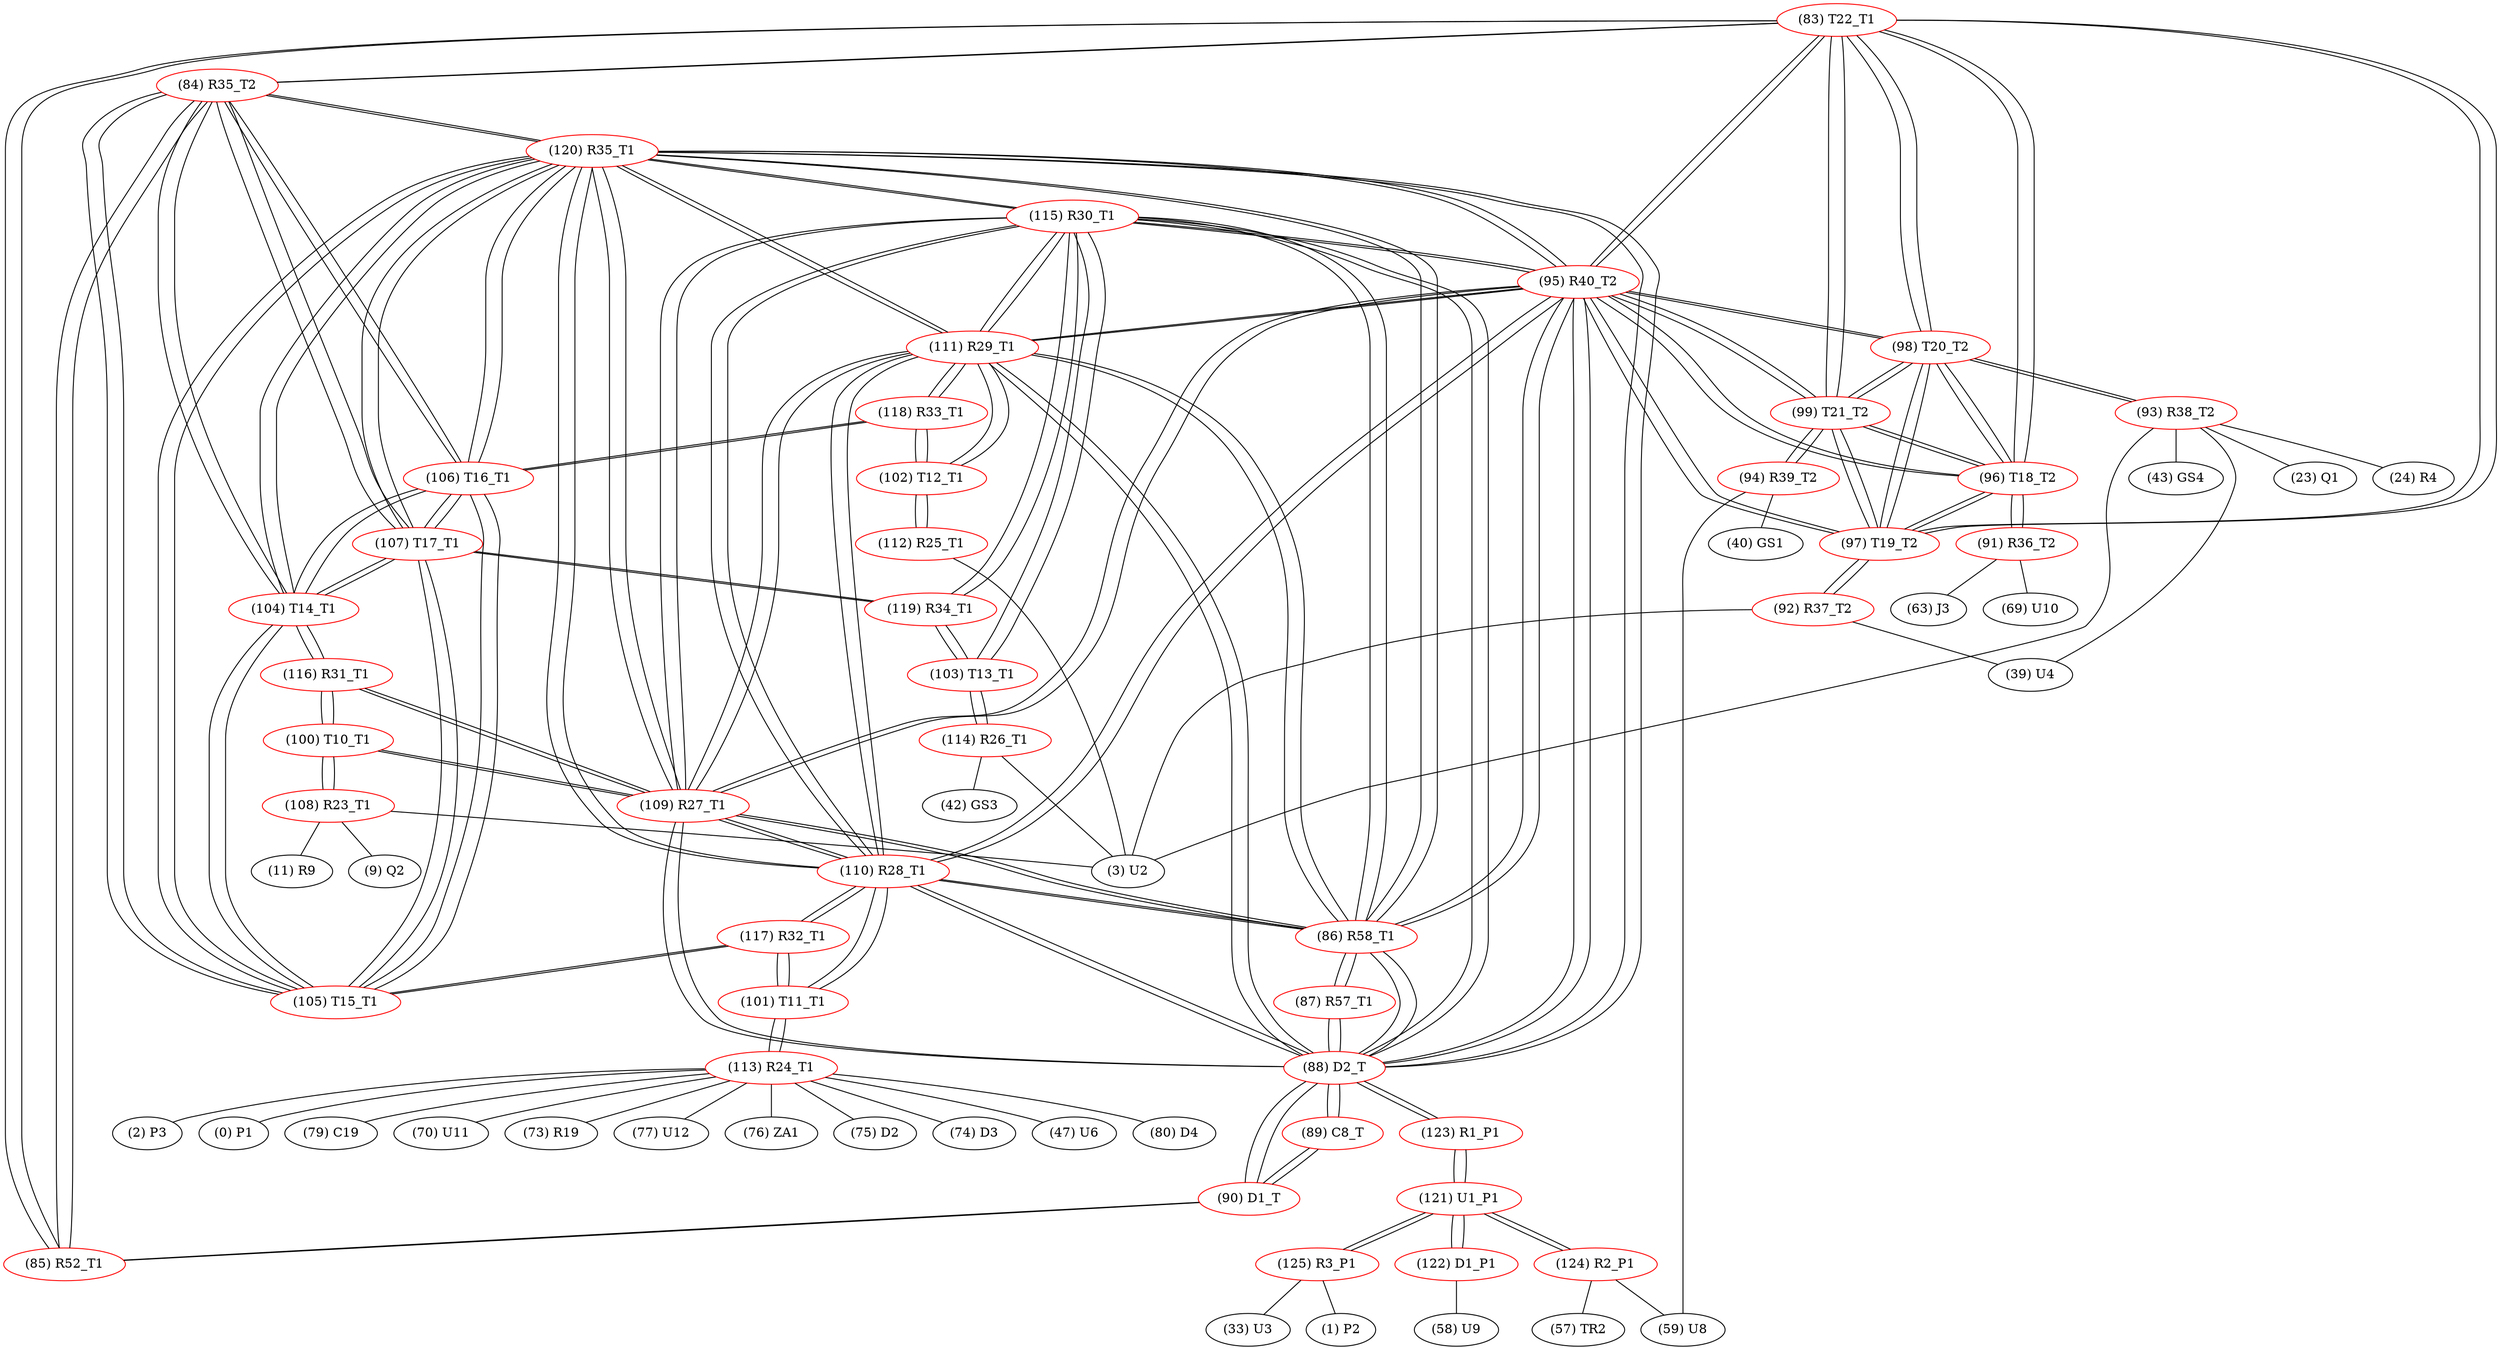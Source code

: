 graph {
	83 [label="(83) T22_T1" color=red]
	84 [label="(84) R35_T2"]
	85 [label="(85) R52_T1"]
	98 [label="(98) T20_T2"]
	99 [label="(99) T21_T2"]
	97 [label="(97) T19_T2"]
	95 [label="(95) R40_T2"]
	96 [label="(96) T18_T2"]
	84 [label="(84) R35_T2" color=red]
	85 [label="(85) R52_T1"]
	83 [label="(83) T22_T1"]
	104 [label="(104) T14_T1"]
	105 [label="(105) T15_T1"]
	107 [label="(107) T17_T1"]
	106 [label="(106) T16_T1"]
	120 [label="(120) R35_T1"]
	85 [label="(85) R52_T1" color=red]
	90 [label="(90) D1_T"]
	84 [label="(84) R35_T2"]
	83 [label="(83) T22_T1"]
	86 [label="(86) R58_T1" color=red]
	88 [label="(88) D2_T"]
	95 [label="(95) R40_T2"]
	109 [label="(109) R27_T1"]
	110 [label="(110) R28_T1"]
	111 [label="(111) R29_T1"]
	115 [label="(115) R30_T1"]
	120 [label="(120) R35_T1"]
	87 [label="(87) R57_T1"]
	87 [label="(87) R57_T1" color=red]
	88 [label="(88) D2_T"]
	86 [label="(86) R58_T1"]
	88 [label="(88) D2_T" color=red]
	86 [label="(86) R58_T1"]
	95 [label="(95) R40_T2"]
	109 [label="(109) R27_T1"]
	110 [label="(110) R28_T1"]
	111 [label="(111) R29_T1"]
	115 [label="(115) R30_T1"]
	120 [label="(120) R35_T1"]
	90 [label="(90) D1_T"]
	89 [label="(89) C8_T"]
	87 [label="(87) R57_T1"]
	123 [label="(123) R1_P1"]
	89 [label="(89) C8_T" color=red]
	90 [label="(90) D1_T"]
	88 [label="(88) D2_T"]
	90 [label="(90) D1_T" color=red]
	88 [label="(88) D2_T"]
	89 [label="(89) C8_T"]
	85 [label="(85) R52_T1"]
	91 [label="(91) R36_T2" color=red]
	63 [label="(63) J3"]
	69 [label="(69) U10"]
	96 [label="(96) T18_T2"]
	92 [label="(92) R37_T2" color=red]
	39 [label="(39) U4"]
	3 [label="(3) U2"]
	97 [label="(97) T19_T2"]
	93 [label="(93) R38_T2" color=red]
	23 [label="(23) Q1"]
	24 [label="(24) R4"]
	3 [label="(3) U2"]
	39 [label="(39) U4"]
	43 [label="(43) GS4"]
	98 [label="(98) T20_T2"]
	94 [label="(94) R39_T2" color=red]
	59 [label="(59) U8"]
	40 [label="(40) GS1"]
	99 [label="(99) T21_T2"]
	95 [label="(95) R40_T2" color=red]
	88 [label="(88) D2_T"]
	86 [label="(86) R58_T1"]
	109 [label="(109) R27_T1"]
	110 [label="(110) R28_T1"]
	111 [label="(111) R29_T1"]
	115 [label="(115) R30_T1"]
	120 [label="(120) R35_T1"]
	98 [label="(98) T20_T2"]
	99 [label="(99) T21_T2"]
	97 [label="(97) T19_T2"]
	83 [label="(83) T22_T1"]
	96 [label="(96) T18_T2"]
	96 [label="(96) T18_T2" color=red]
	98 [label="(98) T20_T2"]
	99 [label="(99) T21_T2"]
	97 [label="(97) T19_T2"]
	95 [label="(95) R40_T2"]
	83 [label="(83) T22_T1"]
	91 [label="(91) R36_T2"]
	97 [label="(97) T19_T2" color=red]
	98 [label="(98) T20_T2"]
	99 [label="(99) T21_T2"]
	95 [label="(95) R40_T2"]
	83 [label="(83) T22_T1"]
	96 [label="(96) T18_T2"]
	92 [label="(92) R37_T2"]
	98 [label="(98) T20_T2" color=red]
	99 [label="(99) T21_T2"]
	97 [label="(97) T19_T2"]
	95 [label="(95) R40_T2"]
	83 [label="(83) T22_T1"]
	96 [label="(96) T18_T2"]
	93 [label="(93) R38_T2"]
	99 [label="(99) T21_T2" color=red]
	98 [label="(98) T20_T2"]
	97 [label="(97) T19_T2"]
	95 [label="(95) R40_T2"]
	83 [label="(83) T22_T1"]
	96 [label="(96) T18_T2"]
	94 [label="(94) R39_T2"]
	100 [label="(100) T10_T1" color=red]
	108 [label="(108) R23_T1"]
	116 [label="(116) R31_T1"]
	109 [label="(109) R27_T1"]
	101 [label="(101) T11_T1" color=red]
	113 [label="(113) R24_T1"]
	117 [label="(117) R32_T1"]
	110 [label="(110) R28_T1"]
	102 [label="(102) T12_T1" color=red]
	118 [label="(118) R33_T1"]
	111 [label="(111) R29_T1"]
	112 [label="(112) R25_T1"]
	103 [label="(103) T13_T1" color=red]
	119 [label="(119) R34_T1"]
	115 [label="(115) R30_T1"]
	114 [label="(114) R26_T1"]
	104 [label="(104) T14_T1" color=red]
	105 [label="(105) T15_T1"]
	107 [label="(107) T17_T1"]
	106 [label="(106) T16_T1"]
	120 [label="(120) R35_T1"]
	84 [label="(84) R35_T2"]
	116 [label="(116) R31_T1"]
	105 [label="(105) T15_T1" color=red]
	104 [label="(104) T14_T1"]
	107 [label="(107) T17_T1"]
	106 [label="(106) T16_T1"]
	120 [label="(120) R35_T1"]
	84 [label="(84) R35_T2"]
	117 [label="(117) R32_T1"]
	106 [label="(106) T16_T1" color=red]
	104 [label="(104) T14_T1"]
	105 [label="(105) T15_T1"]
	107 [label="(107) T17_T1"]
	120 [label="(120) R35_T1"]
	84 [label="(84) R35_T2"]
	118 [label="(118) R33_T1"]
	107 [label="(107) T17_T1" color=red]
	104 [label="(104) T14_T1"]
	105 [label="(105) T15_T1"]
	106 [label="(106) T16_T1"]
	120 [label="(120) R35_T1"]
	84 [label="(84) R35_T2"]
	119 [label="(119) R34_T1"]
	108 [label="(108) R23_T1" color=red]
	3 [label="(3) U2"]
	11 [label="(11) R9"]
	9 [label="(9) Q2"]
	100 [label="(100) T10_T1"]
	109 [label="(109) R27_T1" color=red]
	88 [label="(88) D2_T"]
	86 [label="(86) R58_T1"]
	95 [label="(95) R40_T2"]
	110 [label="(110) R28_T1"]
	111 [label="(111) R29_T1"]
	115 [label="(115) R30_T1"]
	120 [label="(120) R35_T1"]
	116 [label="(116) R31_T1"]
	100 [label="(100) T10_T1"]
	110 [label="(110) R28_T1" color=red]
	88 [label="(88) D2_T"]
	86 [label="(86) R58_T1"]
	95 [label="(95) R40_T2"]
	109 [label="(109) R27_T1"]
	111 [label="(111) R29_T1"]
	115 [label="(115) R30_T1"]
	120 [label="(120) R35_T1"]
	117 [label="(117) R32_T1"]
	101 [label="(101) T11_T1"]
	111 [label="(111) R29_T1" color=red]
	88 [label="(88) D2_T"]
	86 [label="(86) R58_T1"]
	95 [label="(95) R40_T2"]
	109 [label="(109) R27_T1"]
	110 [label="(110) R28_T1"]
	115 [label="(115) R30_T1"]
	120 [label="(120) R35_T1"]
	118 [label="(118) R33_T1"]
	102 [label="(102) T12_T1"]
	112 [label="(112) R25_T1" color=red]
	3 [label="(3) U2"]
	102 [label="(102) T12_T1"]
	113 [label="(113) R24_T1" color=red]
	79 [label="(79) C19"]
	70 [label="(70) U11"]
	73 [label="(73) R19"]
	77 [label="(77) U12"]
	76 [label="(76) ZA1"]
	75 [label="(75) D2"]
	74 [label="(74) D3"]
	47 [label="(47) U6"]
	80 [label="(80) D4"]
	2 [label="(2) P3"]
	0 [label="(0) P1"]
	101 [label="(101) T11_T1"]
	114 [label="(114) R26_T1" color=red]
	42 [label="(42) GS3"]
	3 [label="(3) U2"]
	103 [label="(103) T13_T1"]
	115 [label="(115) R30_T1" color=red]
	88 [label="(88) D2_T"]
	86 [label="(86) R58_T1"]
	95 [label="(95) R40_T2"]
	109 [label="(109) R27_T1"]
	110 [label="(110) R28_T1"]
	111 [label="(111) R29_T1"]
	120 [label="(120) R35_T1"]
	103 [label="(103) T13_T1"]
	119 [label="(119) R34_T1"]
	116 [label="(116) R31_T1" color=red]
	109 [label="(109) R27_T1"]
	100 [label="(100) T10_T1"]
	104 [label="(104) T14_T1"]
	117 [label="(117) R32_T1" color=red]
	105 [label="(105) T15_T1"]
	101 [label="(101) T11_T1"]
	110 [label="(110) R28_T1"]
	118 [label="(118) R33_T1" color=red]
	106 [label="(106) T16_T1"]
	111 [label="(111) R29_T1"]
	102 [label="(102) T12_T1"]
	119 [label="(119) R34_T1" color=red]
	107 [label="(107) T17_T1"]
	103 [label="(103) T13_T1"]
	115 [label="(115) R30_T1"]
	120 [label="(120) R35_T1" color=red]
	88 [label="(88) D2_T"]
	86 [label="(86) R58_T1"]
	95 [label="(95) R40_T2"]
	109 [label="(109) R27_T1"]
	110 [label="(110) R28_T1"]
	111 [label="(111) R29_T1"]
	115 [label="(115) R30_T1"]
	104 [label="(104) T14_T1"]
	105 [label="(105) T15_T1"]
	107 [label="(107) T17_T1"]
	106 [label="(106) T16_T1"]
	84 [label="(84) R35_T2"]
	121 [label="(121) U1_P1" color=red]
	122 [label="(122) D1_P1"]
	124 [label="(124) R2_P1"]
	125 [label="(125) R3_P1"]
	123 [label="(123) R1_P1"]
	122 [label="(122) D1_P1" color=red]
	58 [label="(58) U9"]
	121 [label="(121) U1_P1"]
	123 [label="(123) R1_P1" color=red]
	88 [label="(88) D2_T"]
	121 [label="(121) U1_P1"]
	124 [label="(124) R2_P1" color=red]
	59 [label="(59) U8"]
	57 [label="(57) TR2"]
	121 [label="(121) U1_P1"]
	125 [label="(125) R3_P1" color=red]
	33 [label="(33) U3"]
	1 [label="(1) P2"]
	121 [label="(121) U1_P1"]
	83 -- 84
	83 -- 85
	83 -- 98
	83 -- 99
	83 -- 97
	83 -- 95
	83 -- 96
	84 -- 85
	84 -- 83
	84 -- 104
	84 -- 105
	84 -- 107
	84 -- 106
	84 -- 120
	85 -- 90
	85 -- 84
	85 -- 83
	86 -- 88
	86 -- 95
	86 -- 109
	86 -- 110
	86 -- 111
	86 -- 115
	86 -- 120
	86 -- 87
	87 -- 88
	87 -- 86
	88 -- 86
	88 -- 95
	88 -- 109
	88 -- 110
	88 -- 111
	88 -- 115
	88 -- 120
	88 -- 90
	88 -- 89
	88 -- 87
	88 -- 123
	89 -- 90
	89 -- 88
	90 -- 88
	90 -- 89
	90 -- 85
	91 -- 63
	91 -- 69
	91 -- 96
	92 -- 39
	92 -- 3
	92 -- 97
	93 -- 23
	93 -- 24
	93 -- 3
	93 -- 39
	93 -- 43
	93 -- 98
	94 -- 59
	94 -- 40
	94 -- 99
	95 -- 88
	95 -- 86
	95 -- 109
	95 -- 110
	95 -- 111
	95 -- 115
	95 -- 120
	95 -- 98
	95 -- 99
	95 -- 97
	95 -- 83
	95 -- 96
	96 -- 98
	96 -- 99
	96 -- 97
	96 -- 95
	96 -- 83
	96 -- 91
	97 -- 98
	97 -- 99
	97 -- 95
	97 -- 83
	97 -- 96
	97 -- 92
	98 -- 99
	98 -- 97
	98 -- 95
	98 -- 83
	98 -- 96
	98 -- 93
	99 -- 98
	99 -- 97
	99 -- 95
	99 -- 83
	99 -- 96
	99 -- 94
	100 -- 108
	100 -- 116
	100 -- 109
	101 -- 113
	101 -- 117
	101 -- 110
	102 -- 118
	102 -- 111
	102 -- 112
	103 -- 119
	103 -- 115
	103 -- 114
	104 -- 105
	104 -- 107
	104 -- 106
	104 -- 120
	104 -- 84
	104 -- 116
	105 -- 104
	105 -- 107
	105 -- 106
	105 -- 120
	105 -- 84
	105 -- 117
	106 -- 104
	106 -- 105
	106 -- 107
	106 -- 120
	106 -- 84
	106 -- 118
	107 -- 104
	107 -- 105
	107 -- 106
	107 -- 120
	107 -- 84
	107 -- 119
	108 -- 3
	108 -- 11
	108 -- 9
	108 -- 100
	109 -- 88
	109 -- 86
	109 -- 95
	109 -- 110
	109 -- 111
	109 -- 115
	109 -- 120
	109 -- 116
	109 -- 100
	110 -- 88
	110 -- 86
	110 -- 95
	110 -- 109
	110 -- 111
	110 -- 115
	110 -- 120
	110 -- 117
	110 -- 101
	111 -- 88
	111 -- 86
	111 -- 95
	111 -- 109
	111 -- 110
	111 -- 115
	111 -- 120
	111 -- 118
	111 -- 102
	112 -- 3
	112 -- 102
	113 -- 79
	113 -- 70
	113 -- 73
	113 -- 77
	113 -- 76
	113 -- 75
	113 -- 74
	113 -- 47
	113 -- 80
	113 -- 2
	113 -- 0
	113 -- 101
	114 -- 42
	114 -- 3
	114 -- 103
	115 -- 88
	115 -- 86
	115 -- 95
	115 -- 109
	115 -- 110
	115 -- 111
	115 -- 120
	115 -- 103
	115 -- 119
	116 -- 109
	116 -- 100
	116 -- 104
	117 -- 105
	117 -- 101
	117 -- 110
	118 -- 106
	118 -- 111
	118 -- 102
	119 -- 107
	119 -- 103
	119 -- 115
	120 -- 88
	120 -- 86
	120 -- 95
	120 -- 109
	120 -- 110
	120 -- 111
	120 -- 115
	120 -- 104
	120 -- 105
	120 -- 107
	120 -- 106
	120 -- 84
	121 -- 122
	121 -- 124
	121 -- 125
	121 -- 123
	122 -- 58
	122 -- 121
	123 -- 88
	123 -- 121
	124 -- 59
	124 -- 57
	124 -- 121
	125 -- 33
	125 -- 1
	125 -- 121
}